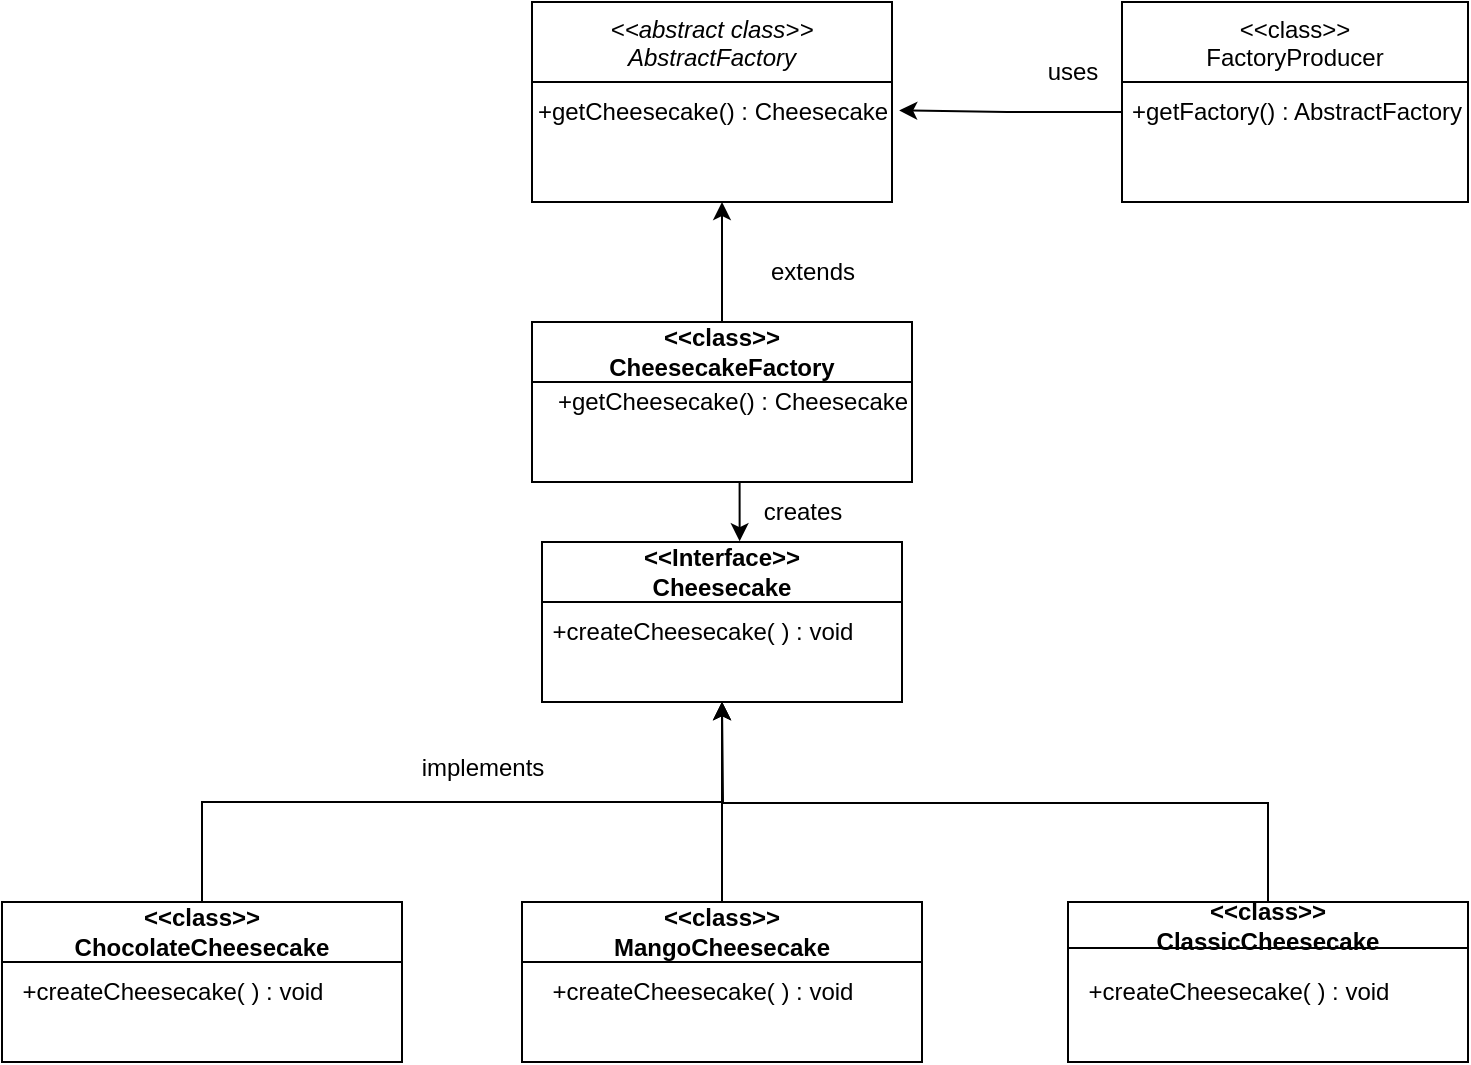 <mxfile version="21.3.7" type="github">
  <diagram id="C5RBs43oDa-KdzZeNtuy" name="Page-1">
    <mxGraphModel dx="1050" dy="549" grid="1" gridSize="10" guides="1" tooltips="1" connect="1" arrows="1" fold="1" page="0" pageScale="1" pageWidth="1169" pageHeight="827" background="none" math="0" shadow="0">
      <root>
        <mxCell id="WIyWlLk6GJQsqaUBKTNV-0" />
        <mxCell id="WIyWlLk6GJQsqaUBKTNV-1" parent="WIyWlLk6GJQsqaUBKTNV-0" />
        <mxCell id="zkfFHV4jXpPFQw0GAbJ--0" value="&lt;&lt;abstract class&gt;&gt;&#xa;AbstractFactory" style="swimlane;fontStyle=2;align=center;verticalAlign=top;childLayout=stackLayout;horizontal=1;startSize=40;horizontalStack=0;resizeParent=1;resizeLast=0;collapsible=1;marginBottom=0;rounded=0;shadow=0;strokeWidth=1;labelBackgroundColor=none;" parent="WIyWlLk6GJQsqaUBKTNV-1" vertex="1">
          <mxGeometry x="292" y="110" width="180" height="100" as="geometry">
            <mxRectangle x="230" y="140" width="160" height="26" as="alternateBounds" />
          </mxGeometry>
        </mxCell>
        <mxCell id="vJg0k5Ze-fM2KqpsdSal-0" value="+getCheesecake() : Cheesecake" style="text;html=1;align=center;verticalAlign=middle;resizable=0;points=[];autosize=1;strokeColor=none;fillColor=none;labelBackgroundColor=none;" parent="zkfFHV4jXpPFQw0GAbJ--0" vertex="1">
          <mxGeometry y="40" width="180" height="30" as="geometry" />
        </mxCell>
        <mxCell id="zkfFHV4jXpPFQw0GAbJ--17" value="&lt;&lt;class&gt;&gt;&#xa;FactoryProducer" style="swimlane;fontStyle=0;align=center;verticalAlign=top;childLayout=stackLayout;horizontal=1;startSize=40;horizontalStack=0;resizeParent=1;resizeLast=0;collapsible=1;marginBottom=0;rounded=0;shadow=0;strokeWidth=1;labelBackgroundColor=none;" parent="WIyWlLk6GJQsqaUBKTNV-1" vertex="1">
          <mxGeometry x="587" y="110" width="173" height="100" as="geometry">
            <mxRectangle x="550" y="140" width="160" height="26" as="alternateBounds" />
          </mxGeometry>
        </mxCell>
        <mxCell id="vJg0k5Ze-fM2KqpsdSal-1" value="+getFactory() : AbstractFactory" style="text;html=1;align=center;verticalAlign=middle;resizable=0;points=[];autosize=1;strokeColor=none;fillColor=none;labelBackgroundColor=none;" parent="zkfFHV4jXpPFQw0GAbJ--17" vertex="1">
          <mxGeometry y="40" width="173" height="30" as="geometry" />
        </mxCell>
        <mxCell id="vJg0k5Ze-fM2KqpsdSal-3" style="edgeStyle=orthogonalEdgeStyle;rounded=0;orthogonalLoop=1;jettySize=auto;html=1;labelBackgroundColor=none;fontColor=default;entryX=1.02;entryY=0.473;entryDx=0;entryDy=0;entryPerimeter=0;" parent="WIyWlLk6GJQsqaUBKTNV-1" source="vJg0k5Ze-fM2KqpsdSal-1" target="vJg0k5Ze-fM2KqpsdSal-0" edge="1">
          <mxGeometry relative="1" as="geometry">
            <mxPoint x="490" y="165" as="targetPoint" />
          </mxGeometry>
        </mxCell>
        <mxCell id="vJg0k5Ze-fM2KqpsdSal-4" value="uses" style="text;html=1;align=center;verticalAlign=middle;resizable=0;points=[];autosize=1;strokeColor=none;fillColor=none;labelBackgroundColor=none;" parent="WIyWlLk6GJQsqaUBKTNV-1" vertex="1">
          <mxGeometry x="537" y="130" width="50" height="30" as="geometry" />
        </mxCell>
        <mxCell id="vJg0k5Ze-fM2KqpsdSal-7" style="edgeStyle=orthogonalEdgeStyle;rounded=0;orthogonalLoop=1;jettySize=auto;html=1;exitX=0.5;exitY=0;exitDx=0;exitDy=0;labelBackgroundColor=none;fontColor=default;" parent="WIyWlLk6GJQsqaUBKTNV-1" source="vJg0k5Ze-fM2KqpsdSal-5" edge="1">
          <mxGeometry relative="1" as="geometry">
            <mxPoint x="387" y="210" as="targetPoint" />
          </mxGeometry>
        </mxCell>
        <mxCell id="vJg0k5Ze-fM2KqpsdSal-11" style="edgeStyle=orthogonalEdgeStyle;rounded=0;orthogonalLoop=1;jettySize=auto;html=1;exitX=0.5;exitY=1;exitDx=0;exitDy=0;entryX=0.549;entryY=-0.005;entryDx=0;entryDy=0;entryPerimeter=0;labelBackgroundColor=none;fontColor=default;" parent="WIyWlLk6GJQsqaUBKTNV-1" source="vJg0k5Ze-fM2KqpsdSal-5" target="vJg0k5Ze-fM2KqpsdSal-9" edge="1">
          <mxGeometry relative="1" as="geometry" />
        </mxCell>
        <mxCell id="vJg0k5Ze-fM2KqpsdSal-5" value="&amp;lt;&amp;lt;class&amp;gt;&amp;gt;&lt;br&gt;CheesecakeFactory" style="swimlane;whiteSpace=wrap;html=1;labelBackgroundColor=none;startSize=30;" parent="WIyWlLk6GJQsqaUBKTNV-1" vertex="1">
          <mxGeometry x="292" y="270" width="190" height="80" as="geometry" />
        </mxCell>
        <mxCell id="vJg0k5Ze-fM2KqpsdSal-6" value="+getCheesecake() : Cheesecake" style="text;html=1;align=center;verticalAlign=middle;resizable=0;points=[];autosize=1;strokeColor=none;fillColor=none;labelBackgroundColor=none;" parent="vJg0k5Ze-fM2KqpsdSal-5" vertex="1">
          <mxGeometry y="25" width="200" height="30" as="geometry" />
        </mxCell>
        <mxCell id="vJg0k5Ze-fM2KqpsdSal-8" value="extends" style="text;html=1;align=center;verticalAlign=middle;resizable=0;points=[];autosize=1;strokeColor=none;fillColor=none;labelBackgroundColor=none;" parent="WIyWlLk6GJQsqaUBKTNV-1" vertex="1">
          <mxGeometry x="397" y="230" width="70" height="30" as="geometry" />
        </mxCell>
        <mxCell id="vJg0k5Ze-fM2KqpsdSal-9" value="&amp;lt;&amp;lt;Interface&amp;gt;&amp;gt;&lt;br&gt;Cheesecake" style="swimlane;whiteSpace=wrap;html=1;startSize=30;labelBackgroundColor=none;" parent="WIyWlLk6GJQsqaUBKTNV-1" vertex="1">
          <mxGeometry x="297" y="380" width="180" height="80" as="geometry" />
        </mxCell>
        <mxCell id="vJg0k5Ze-fM2KqpsdSal-10" value="+createCheesecake( ) : void" style="text;html=1;align=center;verticalAlign=middle;resizable=0;points=[];autosize=1;labelBackgroundColor=none;" parent="vJg0k5Ze-fM2KqpsdSal-9" vertex="1">
          <mxGeometry x="-5" y="30" width="170" height="30" as="geometry" />
        </mxCell>
        <mxCell id="vJg0k5Ze-fM2KqpsdSal-12" value="creates" style="text;html=1;align=center;verticalAlign=middle;resizable=0;points=[];autosize=1;strokeColor=none;fillColor=none;labelBackgroundColor=none;" parent="WIyWlLk6GJQsqaUBKTNV-1" vertex="1">
          <mxGeometry x="397" y="350" width="60" height="30" as="geometry" />
        </mxCell>
        <mxCell id="vJg0k5Ze-fM2KqpsdSal-20" style="edgeStyle=orthogonalEdgeStyle;rounded=0;orthogonalLoop=1;jettySize=auto;html=1;exitX=0.5;exitY=0;exitDx=0;exitDy=0;entryX=0.5;entryY=1;entryDx=0;entryDy=0;labelBackgroundColor=none;fontColor=default;" parent="WIyWlLk6GJQsqaUBKTNV-1" source="vJg0k5Ze-fM2KqpsdSal-13" target="vJg0k5Ze-fM2KqpsdSal-9" edge="1">
          <mxGeometry relative="1" as="geometry" />
        </mxCell>
        <mxCell id="vJg0k5Ze-fM2KqpsdSal-13" value="&amp;lt;&amp;lt;class&amp;gt;&amp;gt;&lt;br&gt;ChocolateCheesecake" style="swimlane;whiteSpace=wrap;html=1;labelBackgroundColor=none;startSize=30;" parent="WIyWlLk6GJQsqaUBKTNV-1" vertex="1">
          <mxGeometry x="27" y="560" width="200" height="80" as="geometry" />
        </mxCell>
        <mxCell id="vJg0k5Ze-fM2KqpsdSal-17" value="+createCheesecake( ) : void" style="text;html=1;align=center;verticalAlign=middle;resizable=0;points=[];autosize=1;labelBackgroundColor=none;" parent="vJg0k5Ze-fM2KqpsdSal-13" vertex="1">
          <mxGeometry y="30" width="170" height="30" as="geometry" />
        </mxCell>
        <mxCell id="vJg0k5Ze-fM2KqpsdSal-21" style="edgeStyle=orthogonalEdgeStyle;rounded=0;orthogonalLoop=1;jettySize=auto;html=1;exitX=0.5;exitY=0;exitDx=0;exitDy=0;entryX=0.5;entryY=1;entryDx=0;entryDy=0;labelBackgroundColor=none;fontColor=default;" parent="WIyWlLk6GJQsqaUBKTNV-1" source="vJg0k5Ze-fM2KqpsdSal-14" target="vJg0k5Ze-fM2KqpsdSal-9" edge="1">
          <mxGeometry relative="1" as="geometry" />
        </mxCell>
        <mxCell id="vJg0k5Ze-fM2KqpsdSal-14" value="&amp;lt;&amp;lt;class&amp;gt;&amp;gt;&lt;br&gt;MangoCheesecake" style="swimlane;whiteSpace=wrap;html=1;labelBackgroundColor=none;startSize=30;" parent="WIyWlLk6GJQsqaUBKTNV-1" vertex="1">
          <mxGeometry x="287" y="560" width="200" height="80" as="geometry" />
        </mxCell>
        <mxCell id="vJg0k5Ze-fM2KqpsdSal-18" value="+createCheesecake( ) : void" style="text;html=1;align=center;verticalAlign=middle;resizable=0;points=[];autosize=1;labelBackgroundColor=none;" parent="vJg0k5Ze-fM2KqpsdSal-14" vertex="1">
          <mxGeometry x="5" y="30" width="170" height="30" as="geometry" />
        </mxCell>
        <mxCell id="vJg0k5Ze-fM2KqpsdSal-22" style="edgeStyle=orthogonalEdgeStyle;rounded=0;orthogonalLoop=1;jettySize=auto;html=1;exitX=0.5;exitY=0;exitDx=0;exitDy=0;labelBackgroundColor=none;fontColor=default;" parent="WIyWlLk6GJQsqaUBKTNV-1" source="vJg0k5Ze-fM2KqpsdSal-15" edge="1">
          <mxGeometry relative="1" as="geometry">
            <mxPoint x="387" y="460" as="targetPoint" />
          </mxGeometry>
        </mxCell>
        <mxCell id="vJg0k5Ze-fM2KqpsdSal-15" value="&amp;lt;&amp;lt;class&amp;gt;&amp;gt;&lt;br&gt;ClassicCheesecake" style="swimlane;whiteSpace=wrap;html=1;labelBackgroundColor=none;" parent="WIyWlLk6GJQsqaUBKTNV-1" vertex="1">
          <mxGeometry x="560" y="560" width="200" height="80" as="geometry" />
        </mxCell>
        <mxCell id="vJg0k5Ze-fM2KqpsdSal-19" value="+createCheesecake( ) : void" style="text;html=1;align=center;verticalAlign=middle;resizable=0;points=[];autosize=1;labelBackgroundColor=none;" parent="vJg0k5Ze-fM2KqpsdSal-15" vertex="1">
          <mxGeometry y="30" width="170" height="30" as="geometry" />
        </mxCell>
        <mxCell id="vJg0k5Ze-fM2KqpsdSal-24" value="implements" style="text;html=1;align=center;verticalAlign=middle;resizable=0;points=[];autosize=1;strokeColor=none;fillColor=none;labelBackgroundColor=none;" parent="WIyWlLk6GJQsqaUBKTNV-1" vertex="1">
          <mxGeometry x="227" y="478" width="80" height="30" as="geometry" />
        </mxCell>
      </root>
    </mxGraphModel>
  </diagram>
</mxfile>
